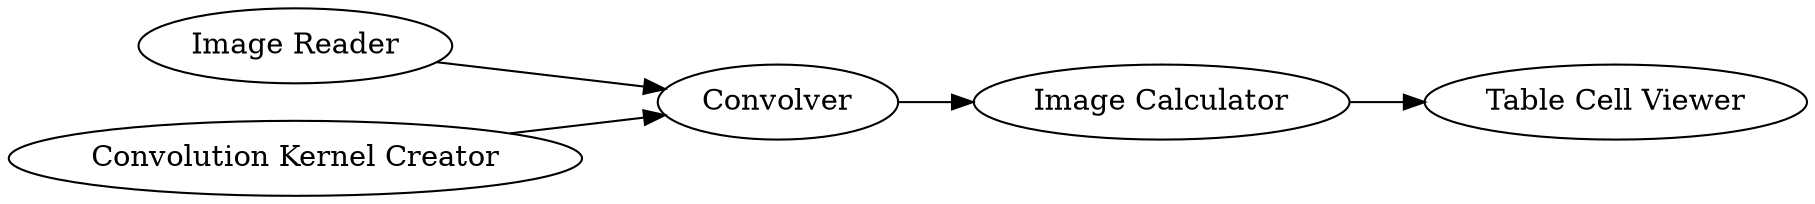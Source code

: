 digraph {
	19 -> 21
	21 -> 28
	29 -> 19
	18 -> 19
	29 [label="Image Reader"]
	28 [label="Table Cell Viewer"]
	18 [label="Convolution Kernel Creator"]
	21 [label="Image Calculator"]
	19 [label=Convolver]
	rankdir=LR
}
